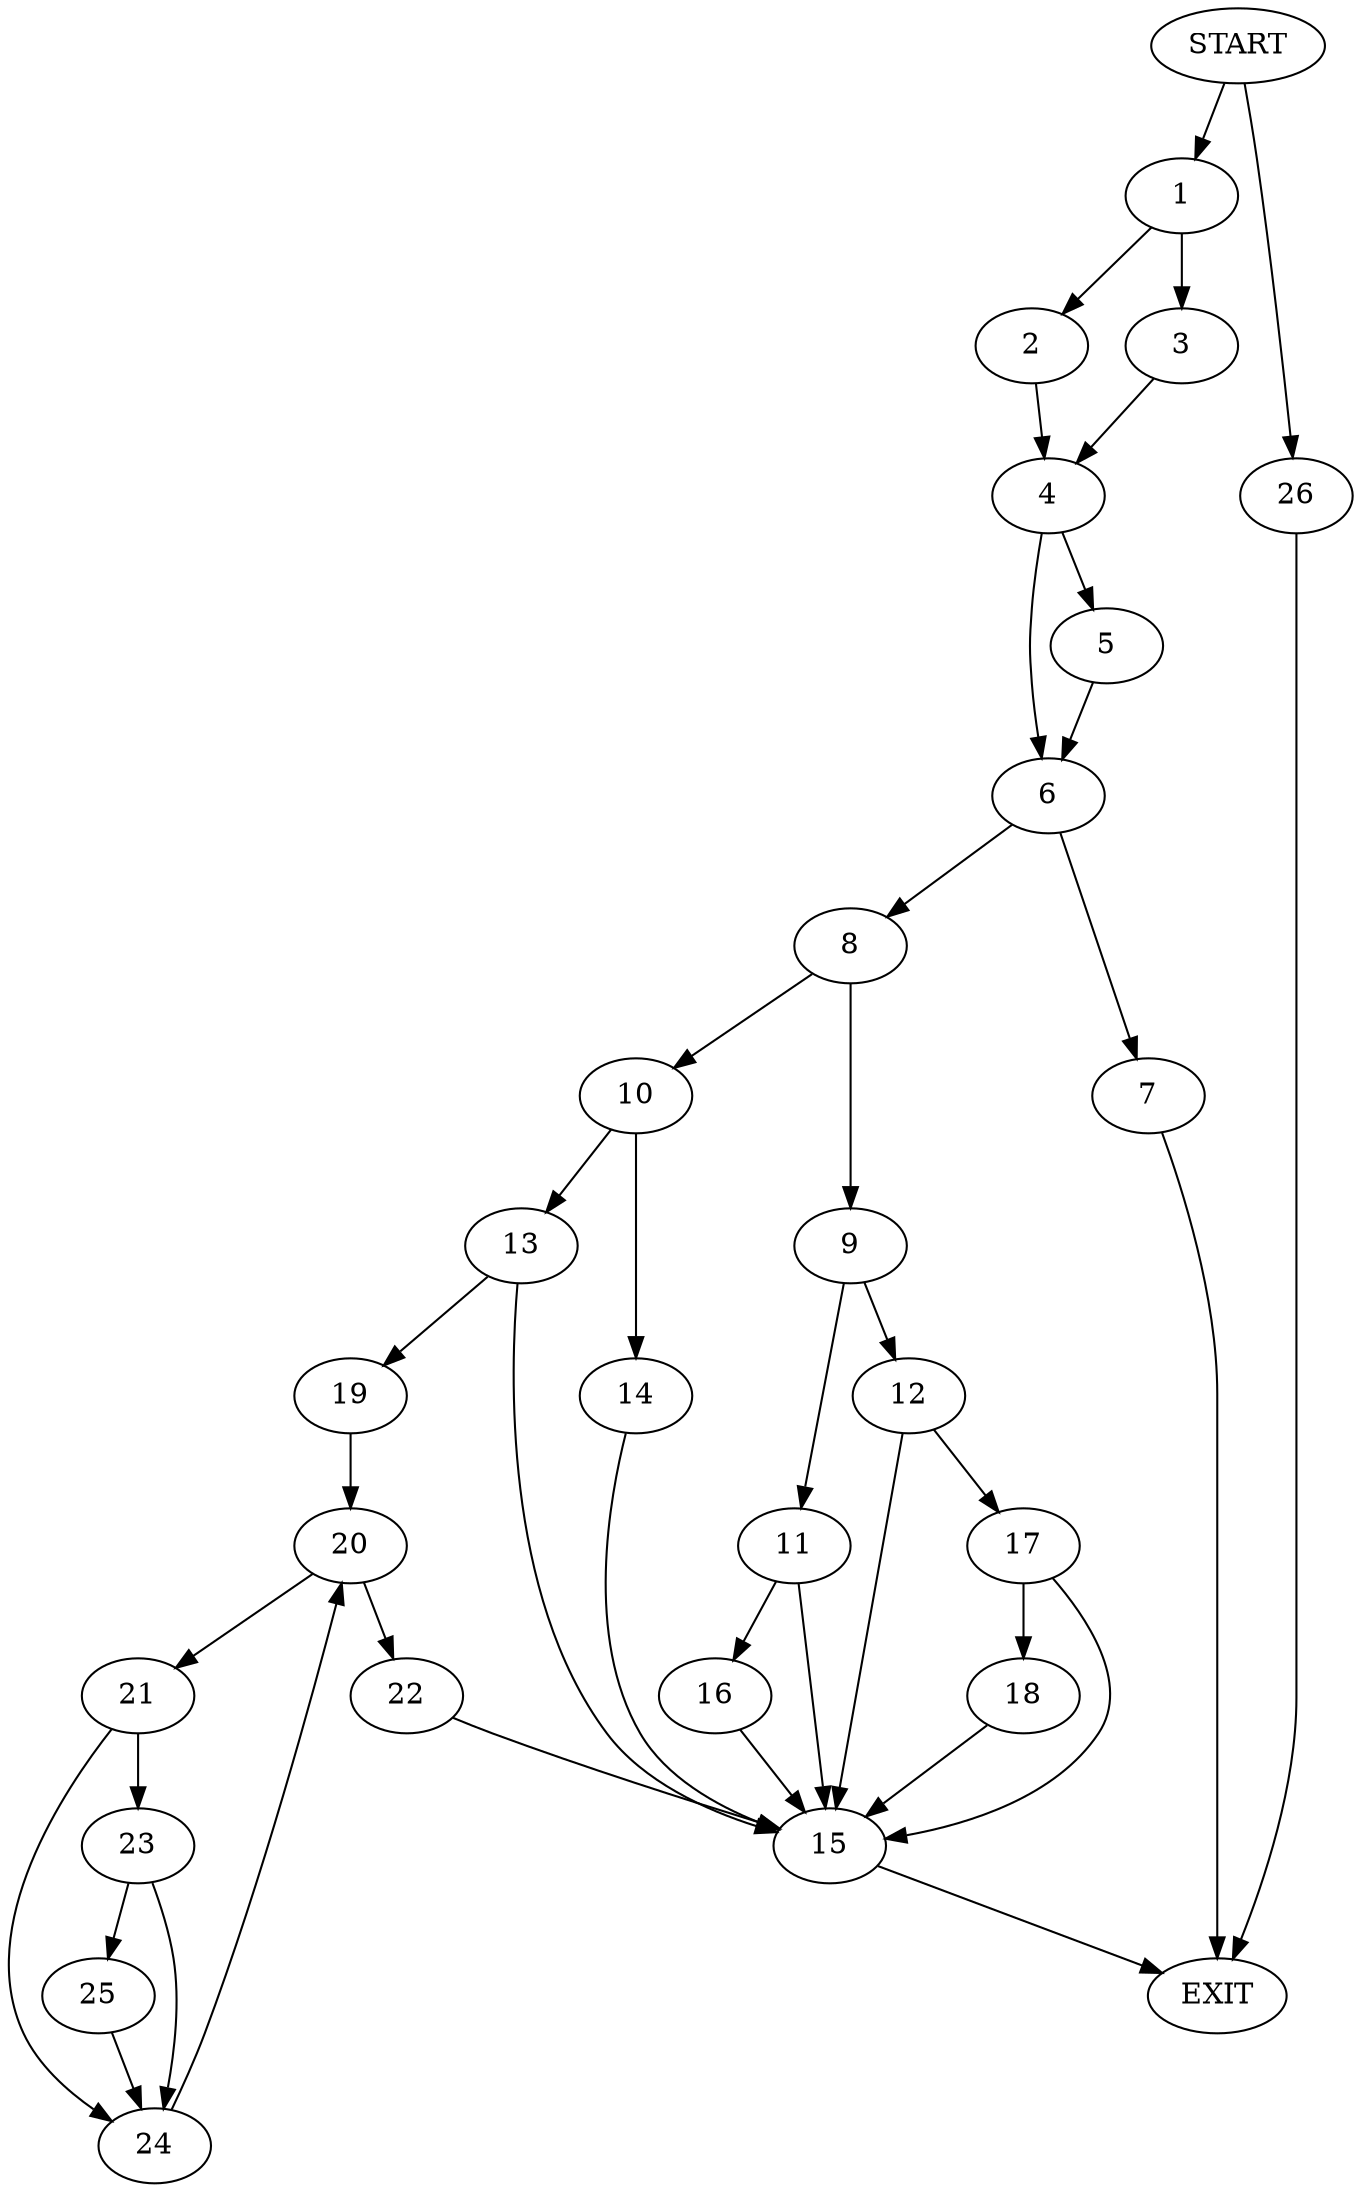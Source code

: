 digraph {
0 [label="START"]
27 [label="EXIT"]
0 -> 1
1 -> 2
1 -> 3
2 -> 4
3 -> 4
4 -> 5
4 -> 6
6 -> 7
6 -> 8
5 -> 6
8 -> 9
8 -> 10
7 -> 27
9 -> 11
9 -> 12
10 -> 13
10 -> 14
11 -> 15
11 -> 16
12 -> 15
12 -> 17
15 -> 27
17 -> 15
17 -> 18
18 -> 15
16 -> 15
13 -> 19
13 -> 15
14 -> 15
19 -> 20
20 -> 21
20 -> 22
21 -> 23
21 -> 24
22 -> 15
24 -> 20
23 -> 24
23 -> 25
25 -> 24
0 -> 26
26 -> 27
}
